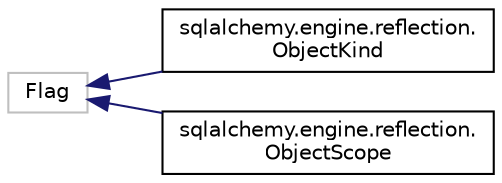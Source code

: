 digraph "Graphical Class Hierarchy"
{
 // LATEX_PDF_SIZE
  edge [fontname="Helvetica",fontsize="10",labelfontname="Helvetica",labelfontsize="10"];
  node [fontname="Helvetica",fontsize="10",shape=record];
  rankdir="LR";
  Node16081 [label="Flag",height=0.2,width=0.4,color="grey75", fillcolor="white", style="filled",tooltip=" "];
  Node16081 -> Node0 [dir="back",color="midnightblue",fontsize="10",style="solid",fontname="Helvetica"];
  Node0 [label="sqlalchemy.engine.reflection.\lObjectKind",height=0.2,width=0.4,color="black", fillcolor="white", style="filled",URL="$classsqlalchemy_1_1engine_1_1reflection_1_1ObjectKind.html",tooltip=" "];
  Node16081 -> Node16083 [dir="back",color="midnightblue",fontsize="10",style="solid",fontname="Helvetica"];
  Node16083 [label="sqlalchemy.engine.reflection.\lObjectScope",height=0.2,width=0.4,color="black", fillcolor="white", style="filled",URL="$classsqlalchemy_1_1engine_1_1reflection_1_1ObjectScope.html",tooltip=" "];
}
